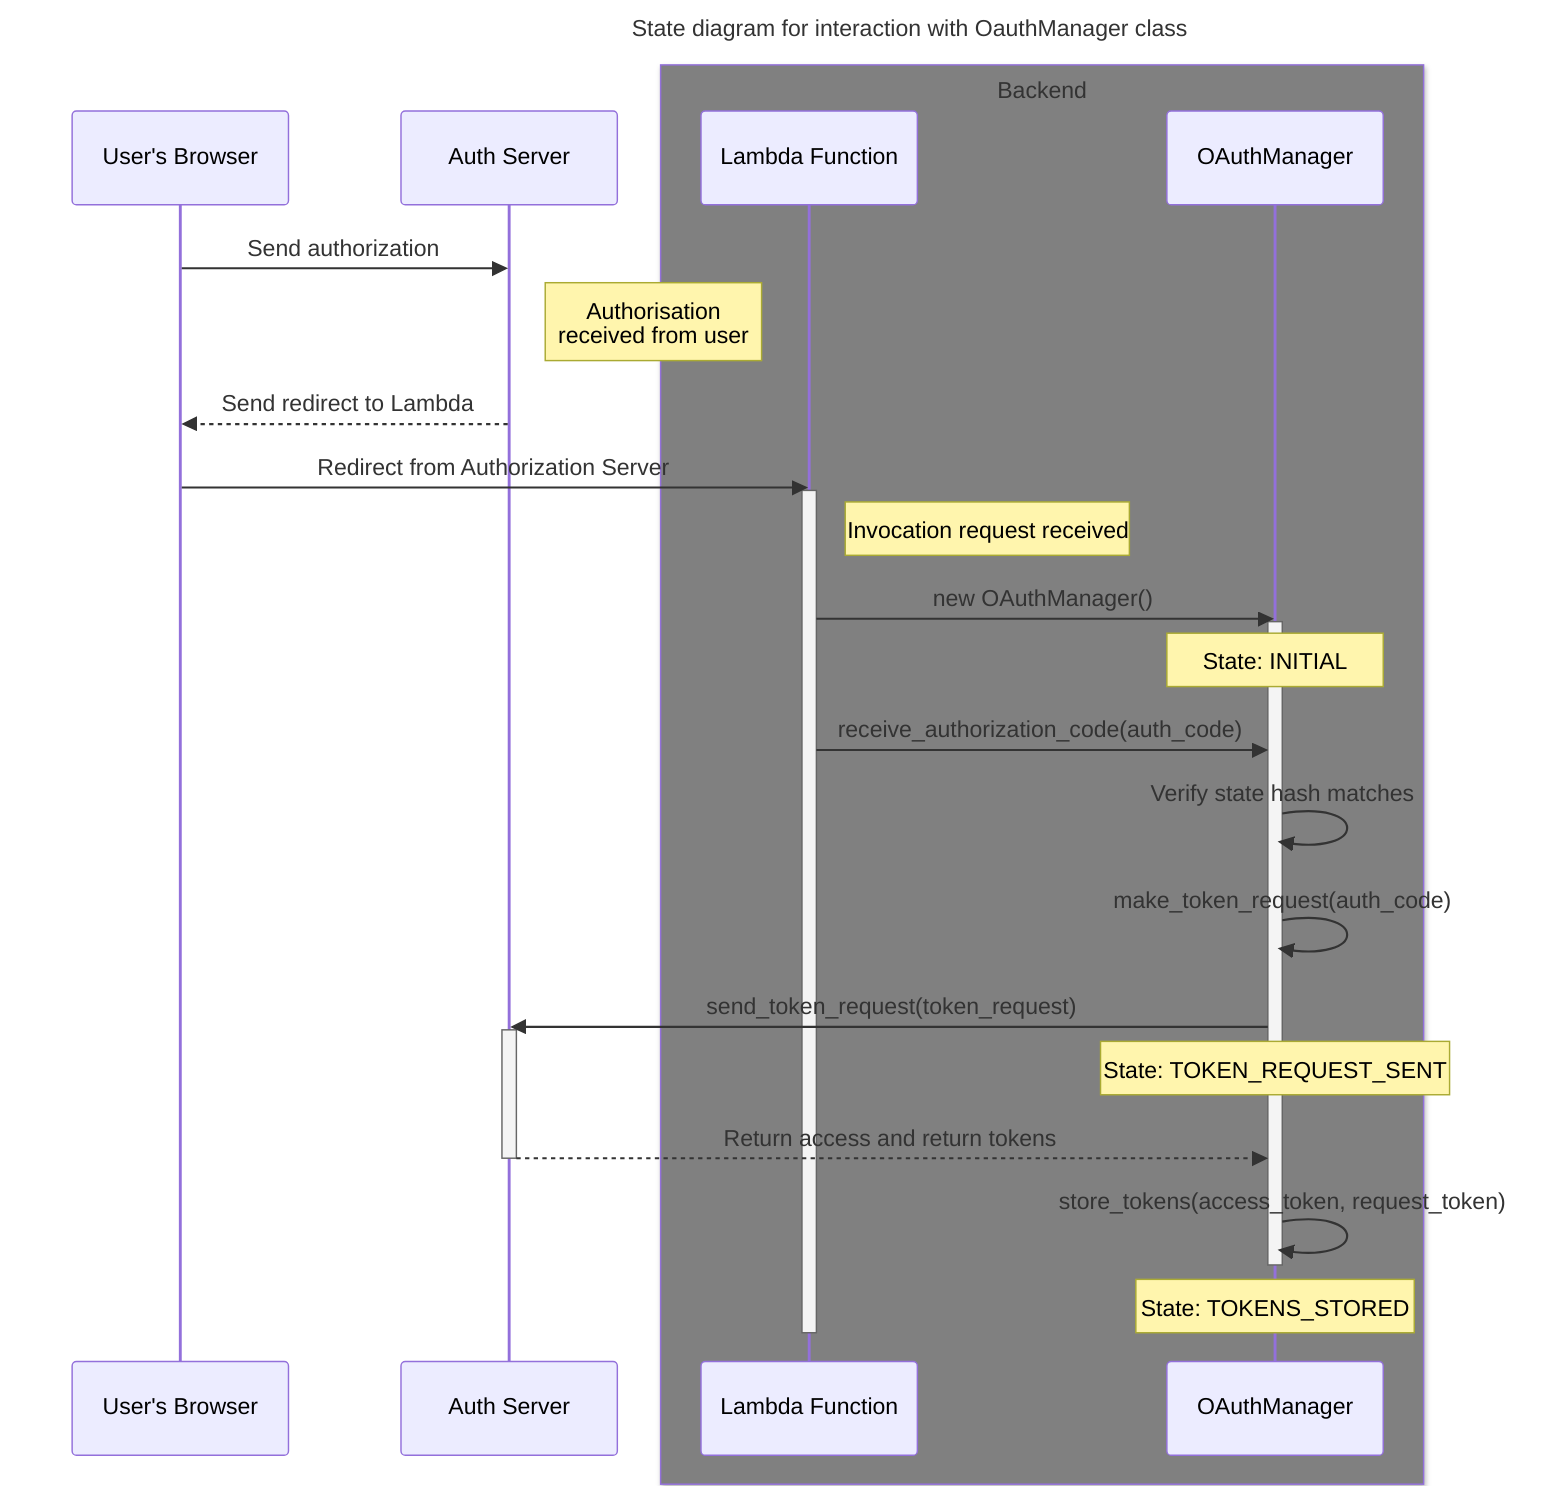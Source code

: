 ---
title: State diagram for interaction with OauthManager class
---

sequenceDiagram
    participant Browser as User's Browser
    participant Auth as Auth Server
    participant Lambda as Lambda Function
    participant OM as OAuthManager



    box gray Backend
        participant Lambda
        participant OM
    end

    Browser ->> Auth: Send authorization
    note right of Auth: Authorisation <br> received from user
    Auth -->> Browser: Send redirect to Lambda
    Browser ->> Lambda: Redirect from Authorization Server
    activate Lambda
    note right of Lambda: Invocation request received
    Lambda ->> OM: new OAuthManager()
    activate OM
    note over OM: State: INITIAL
    Lambda ->> OM: receive_authorization_code(auth_code)
    OM ->> OM: Verify state hash matches
    OM ->> OM: make_token_request(auth_code)
    OM ->> Auth: send_token_request(token_request)
    activate Auth
    note over OM: State: TOKEN_REQUEST_SENT
    Auth -->> OM: Return access and return tokens
    deactivate Auth

    OM ->> OM: store_tokens(access_token, request_token)
    deactivate OM
    note over OM: State: TOKENS_STORED

    deactivate Lambda